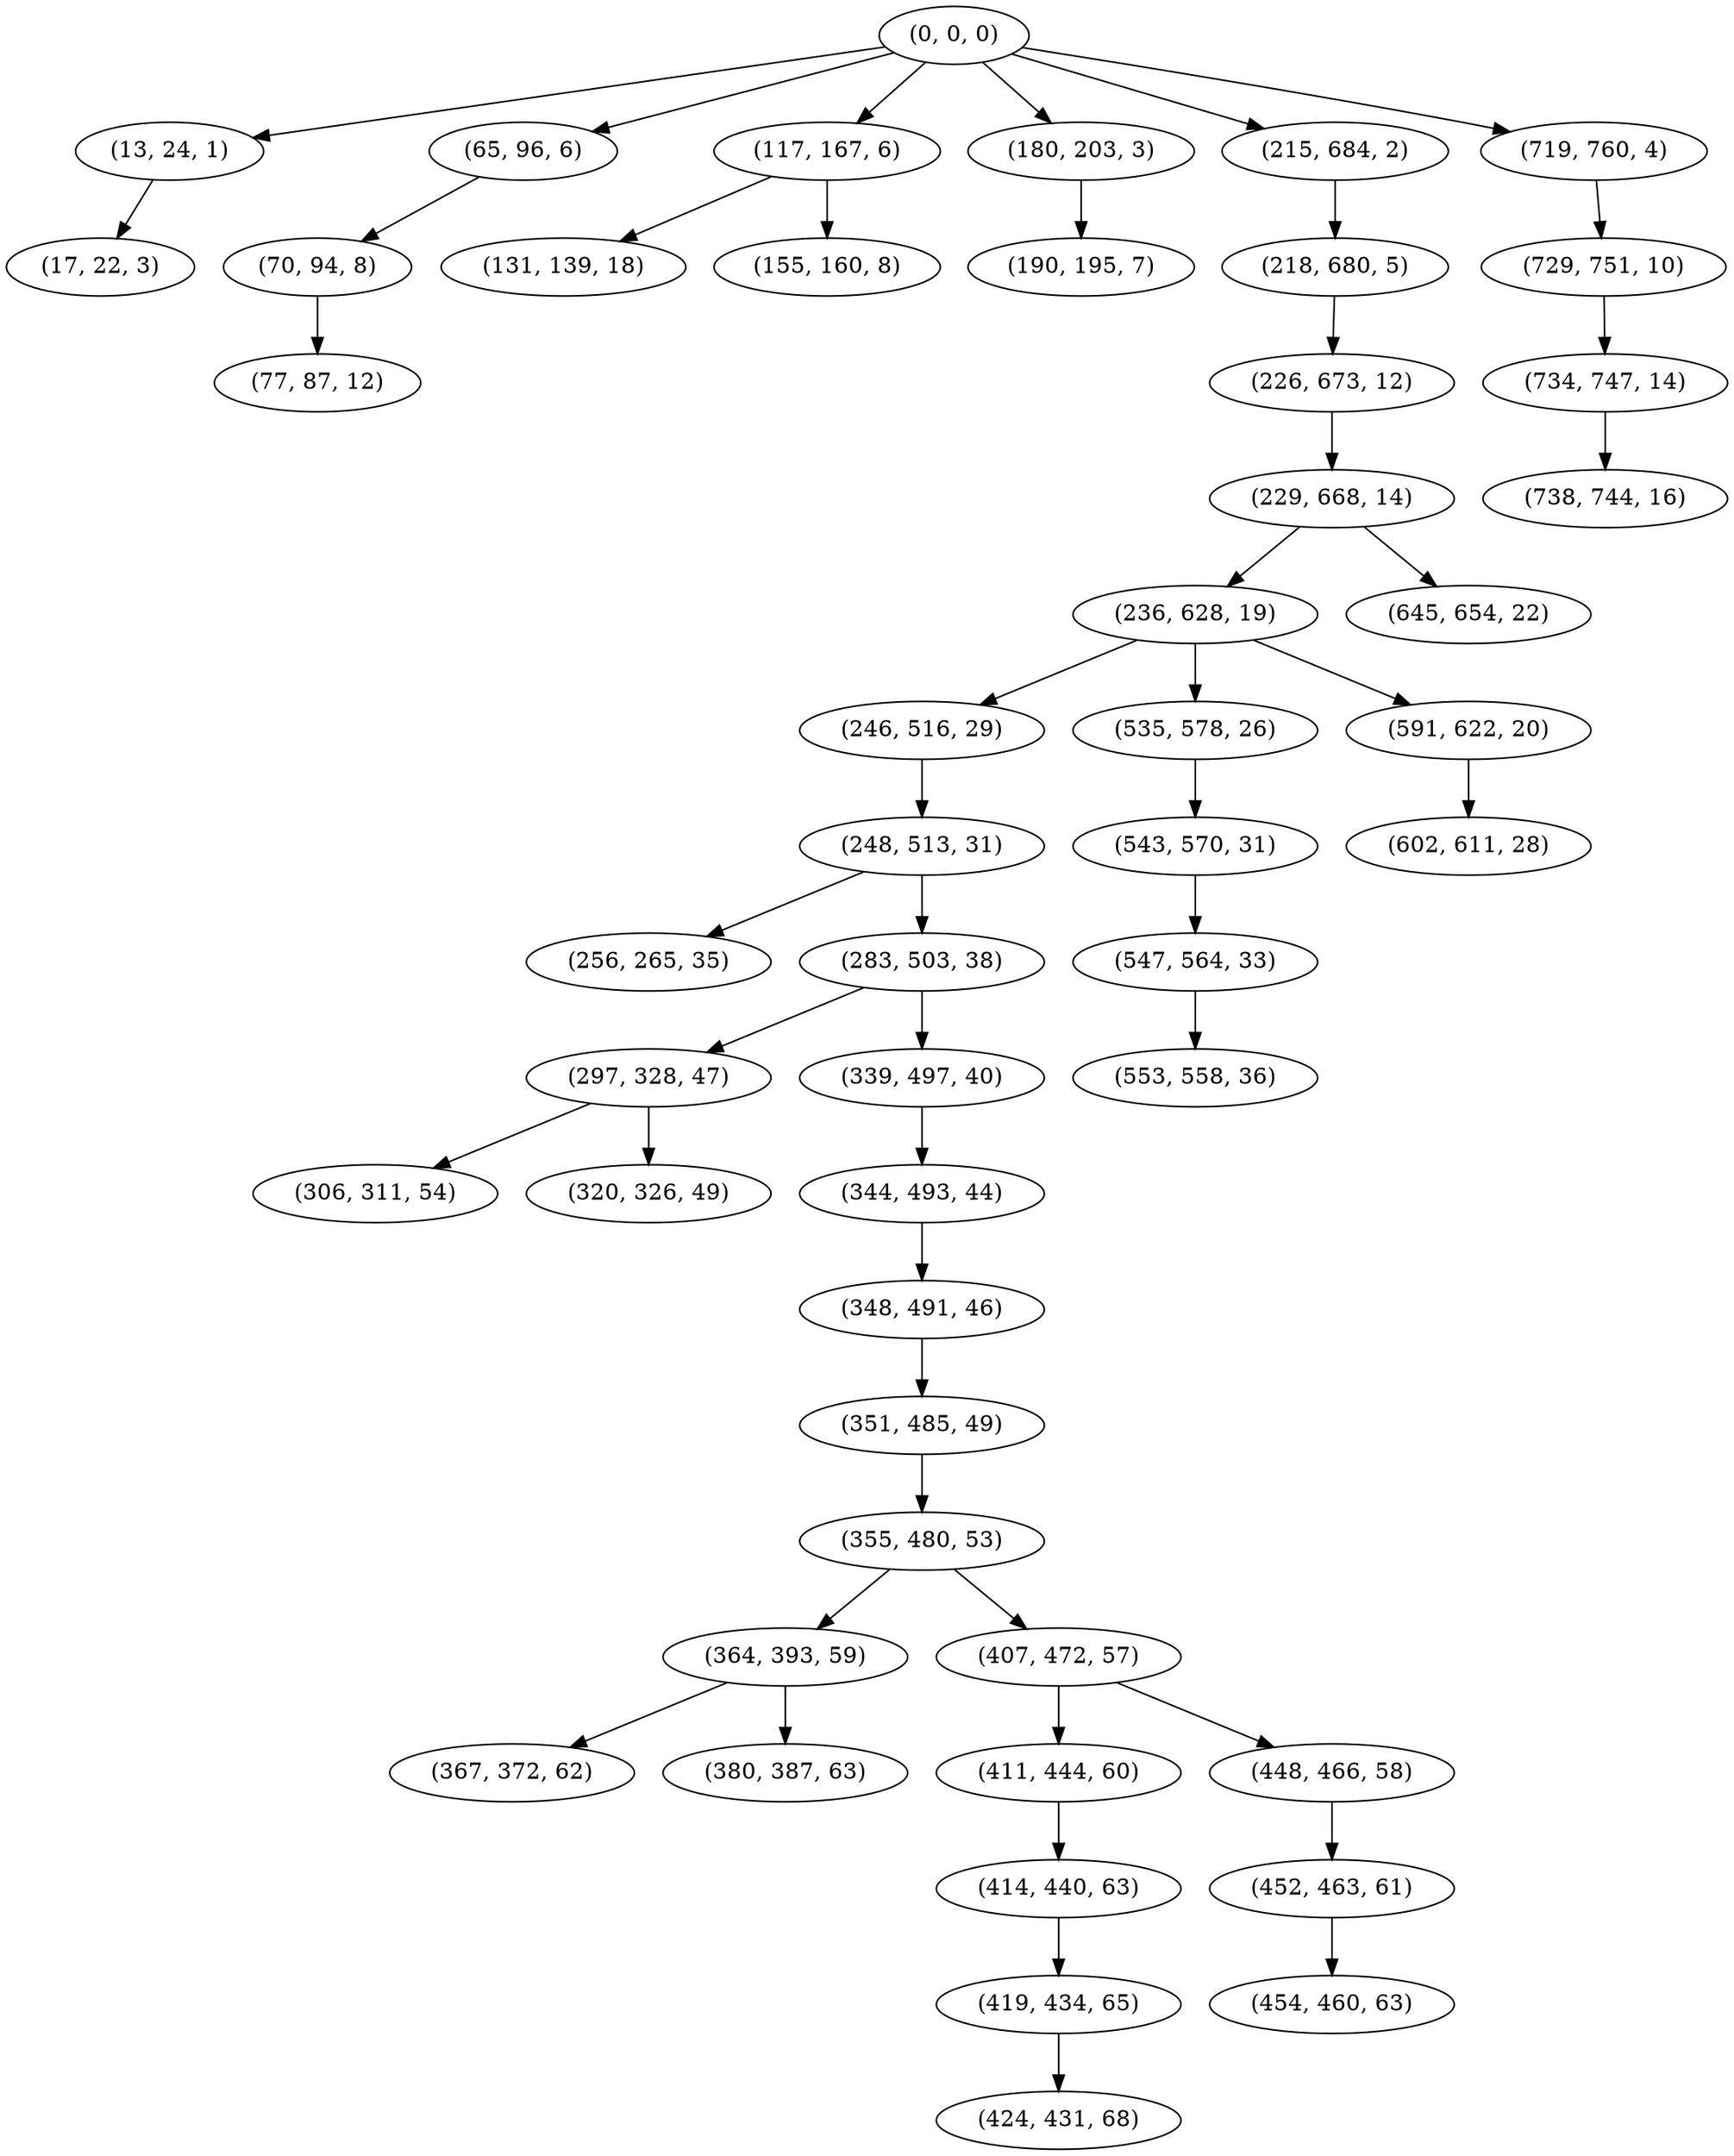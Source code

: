 digraph tree {
    "(0, 0, 0)";
    "(13, 24, 1)";
    "(17, 22, 3)";
    "(65, 96, 6)";
    "(70, 94, 8)";
    "(77, 87, 12)";
    "(117, 167, 6)";
    "(131, 139, 18)";
    "(155, 160, 8)";
    "(180, 203, 3)";
    "(190, 195, 7)";
    "(215, 684, 2)";
    "(218, 680, 5)";
    "(226, 673, 12)";
    "(229, 668, 14)";
    "(236, 628, 19)";
    "(246, 516, 29)";
    "(248, 513, 31)";
    "(256, 265, 35)";
    "(283, 503, 38)";
    "(297, 328, 47)";
    "(306, 311, 54)";
    "(320, 326, 49)";
    "(339, 497, 40)";
    "(344, 493, 44)";
    "(348, 491, 46)";
    "(351, 485, 49)";
    "(355, 480, 53)";
    "(364, 393, 59)";
    "(367, 372, 62)";
    "(380, 387, 63)";
    "(407, 472, 57)";
    "(411, 444, 60)";
    "(414, 440, 63)";
    "(419, 434, 65)";
    "(424, 431, 68)";
    "(448, 466, 58)";
    "(452, 463, 61)";
    "(454, 460, 63)";
    "(535, 578, 26)";
    "(543, 570, 31)";
    "(547, 564, 33)";
    "(553, 558, 36)";
    "(591, 622, 20)";
    "(602, 611, 28)";
    "(645, 654, 22)";
    "(719, 760, 4)";
    "(729, 751, 10)";
    "(734, 747, 14)";
    "(738, 744, 16)";
    "(0, 0, 0)" -> "(13, 24, 1)";
    "(0, 0, 0)" -> "(65, 96, 6)";
    "(0, 0, 0)" -> "(117, 167, 6)";
    "(0, 0, 0)" -> "(180, 203, 3)";
    "(0, 0, 0)" -> "(215, 684, 2)";
    "(0, 0, 0)" -> "(719, 760, 4)";
    "(13, 24, 1)" -> "(17, 22, 3)";
    "(65, 96, 6)" -> "(70, 94, 8)";
    "(70, 94, 8)" -> "(77, 87, 12)";
    "(117, 167, 6)" -> "(131, 139, 18)";
    "(117, 167, 6)" -> "(155, 160, 8)";
    "(180, 203, 3)" -> "(190, 195, 7)";
    "(215, 684, 2)" -> "(218, 680, 5)";
    "(218, 680, 5)" -> "(226, 673, 12)";
    "(226, 673, 12)" -> "(229, 668, 14)";
    "(229, 668, 14)" -> "(236, 628, 19)";
    "(229, 668, 14)" -> "(645, 654, 22)";
    "(236, 628, 19)" -> "(246, 516, 29)";
    "(236, 628, 19)" -> "(535, 578, 26)";
    "(236, 628, 19)" -> "(591, 622, 20)";
    "(246, 516, 29)" -> "(248, 513, 31)";
    "(248, 513, 31)" -> "(256, 265, 35)";
    "(248, 513, 31)" -> "(283, 503, 38)";
    "(283, 503, 38)" -> "(297, 328, 47)";
    "(283, 503, 38)" -> "(339, 497, 40)";
    "(297, 328, 47)" -> "(306, 311, 54)";
    "(297, 328, 47)" -> "(320, 326, 49)";
    "(339, 497, 40)" -> "(344, 493, 44)";
    "(344, 493, 44)" -> "(348, 491, 46)";
    "(348, 491, 46)" -> "(351, 485, 49)";
    "(351, 485, 49)" -> "(355, 480, 53)";
    "(355, 480, 53)" -> "(364, 393, 59)";
    "(355, 480, 53)" -> "(407, 472, 57)";
    "(364, 393, 59)" -> "(367, 372, 62)";
    "(364, 393, 59)" -> "(380, 387, 63)";
    "(407, 472, 57)" -> "(411, 444, 60)";
    "(407, 472, 57)" -> "(448, 466, 58)";
    "(411, 444, 60)" -> "(414, 440, 63)";
    "(414, 440, 63)" -> "(419, 434, 65)";
    "(419, 434, 65)" -> "(424, 431, 68)";
    "(448, 466, 58)" -> "(452, 463, 61)";
    "(452, 463, 61)" -> "(454, 460, 63)";
    "(535, 578, 26)" -> "(543, 570, 31)";
    "(543, 570, 31)" -> "(547, 564, 33)";
    "(547, 564, 33)" -> "(553, 558, 36)";
    "(591, 622, 20)" -> "(602, 611, 28)";
    "(719, 760, 4)" -> "(729, 751, 10)";
    "(729, 751, 10)" -> "(734, 747, 14)";
    "(734, 747, 14)" -> "(738, 744, 16)";
}
